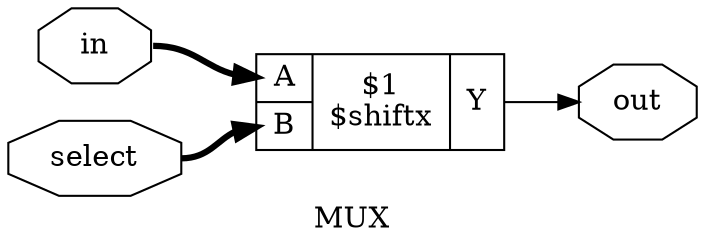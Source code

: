 digraph "MUX" {
label="MUX";
rankdir="LR";
remincross=true;
n1 [ shape=octagon, label="in", color="black", fontcolor="black"];
n2 [ shape=octagon, label="out", color="black", fontcolor="black"];
n3 [ shape=octagon, label="select", color="black", fontcolor="black"];
c7 [ shape=record, label="{{<p4> A|<p5> B}|$1\n$shiftx|{<p6> Y}}",  ];
n1:e -> c7:p4:w [color="black", fontcolor="black", style="setlinewidth(3)", label=""];
c7:p6:e -> n2:w [color="black", fontcolor="black", label=""];
n3:e -> c7:p5:w [color="black", fontcolor="black", style="setlinewidth(3)", label=""];
}

